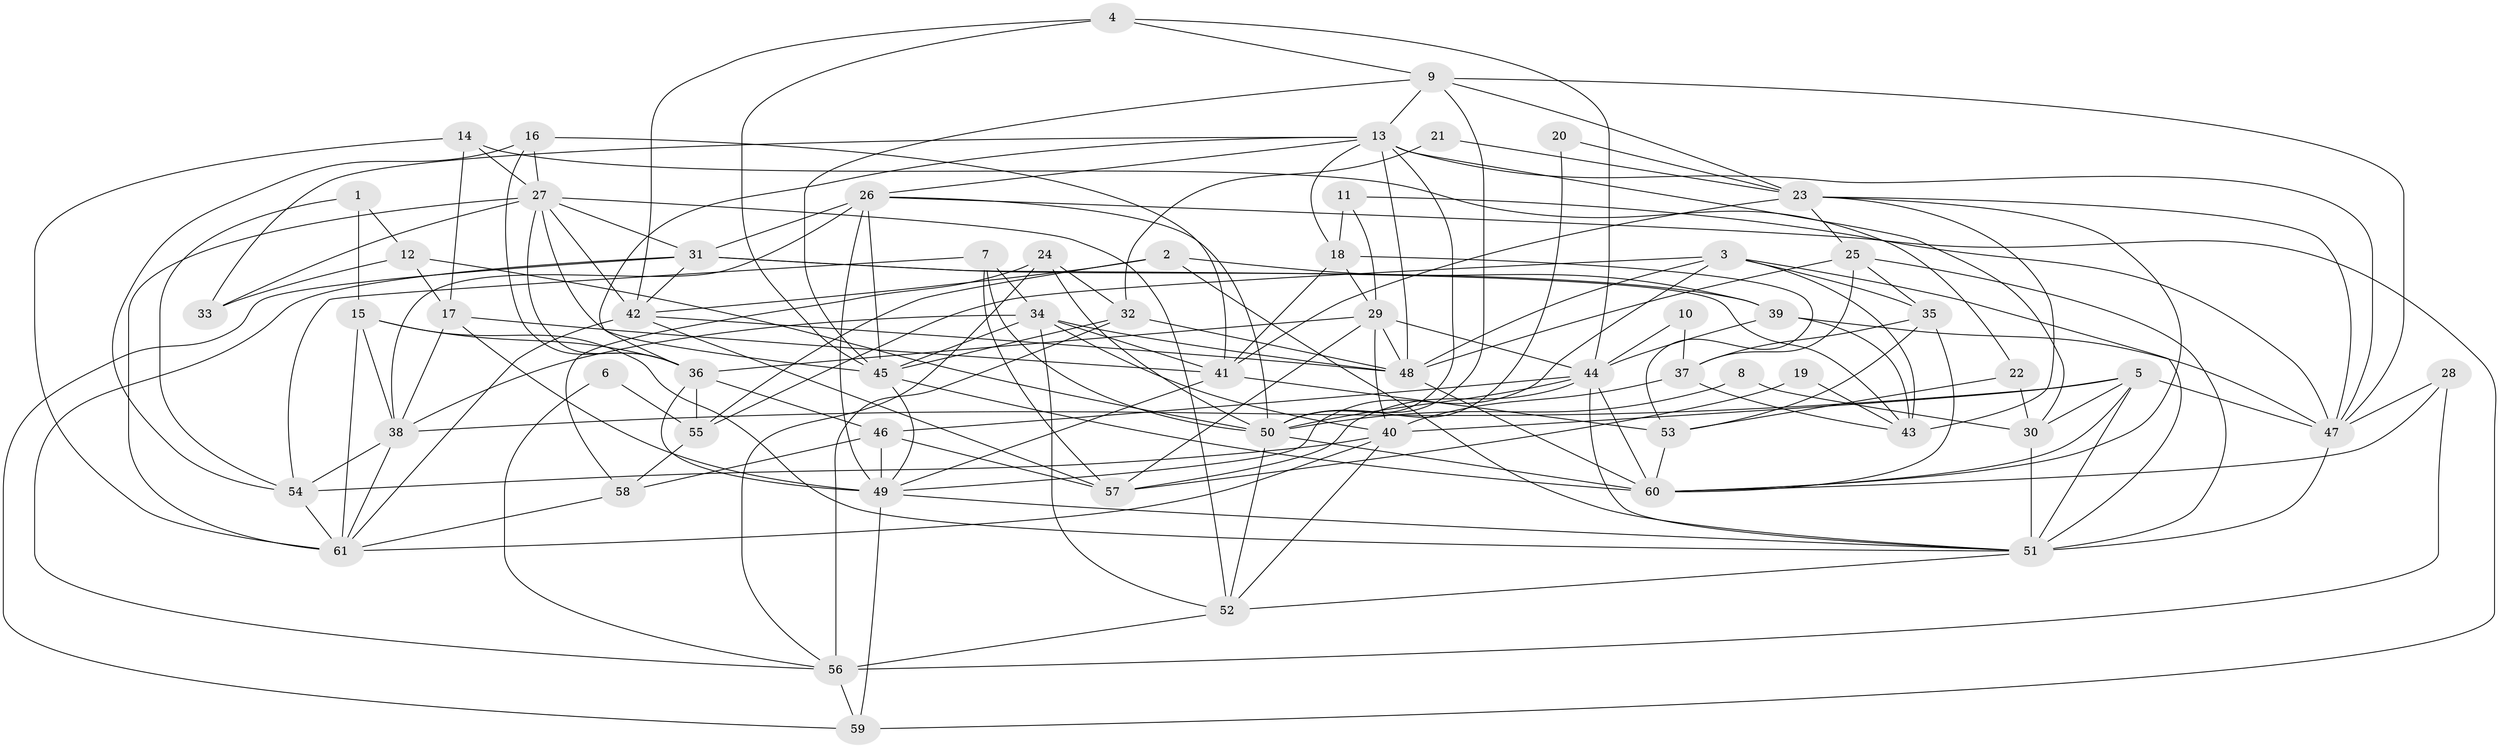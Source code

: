 // original degree distribution, {5: 0.22131147540983606, 3: 0.2540983606557377, 4: 0.28688524590163933, 2: 0.12295081967213115, 6: 0.07377049180327869, 7: 0.03278688524590164, 8: 0.00819672131147541}
// Generated by graph-tools (version 1.1) at 2025/26/03/09/25 03:26:16]
// undirected, 61 vertices, 171 edges
graph export_dot {
graph [start="1"]
  node [color=gray90,style=filled];
  1;
  2;
  3;
  4;
  5;
  6;
  7;
  8;
  9;
  10;
  11;
  12;
  13;
  14;
  15;
  16;
  17;
  18;
  19;
  20;
  21;
  22;
  23;
  24;
  25;
  26;
  27;
  28;
  29;
  30;
  31;
  32;
  33;
  34;
  35;
  36;
  37;
  38;
  39;
  40;
  41;
  42;
  43;
  44;
  45;
  46;
  47;
  48;
  49;
  50;
  51;
  52;
  53;
  54;
  55;
  56;
  57;
  58;
  59;
  60;
  61;
  1 -- 12 [weight=1.0];
  1 -- 15 [weight=1.0];
  1 -- 54 [weight=1.0];
  2 -- 39 [weight=1.0];
  2 -- 42 [weight=1.0];
  2 -- 51 [weight=1.0];
  2 -- 55 [weight=1.0];
  3 -- 35 [weight=1.0];
  3 -- 43 [weight=1.0];
  3 -- 48 [weight=1.0];
  3 -- 49 [weight=1.0];
  3 -- 51 [weight=1.0];
  3 -- 55 [weight=1.0];
  4 -- 9 [weight=1.0];
  4 -- 42 [weight=1.0];
  4 -- 44 [weight=1.0];
  4 -- 45 [weight=1.0];
  5 -- 30 [weight=1.0];
  5 -- 38 [weight=1.0];
  5 -- 40 [weight=2.0];
  5 -- 47 [weight=1.0];
  5 -- 51 [weight=2.0];
  5 -- 60 [weight=1.0];
  6 -- 55 [weight=1.0];
  6 -- 56 [weight=1.0];
  7 -- 34 [weight=1.0];
  7 -- 50 [weight=1.0];
  7 -- 54 [weight=1.0];
  7 -- 57 [weight=1.0];
  8 -- 30 [weight=1.0];
  8 -- 50 [weight=1.0];
  9 -- 13 [weight=1.0];
  9 -- 23 [weight=1.0];
  9 -- 45 [weight=1.0];
  9 -- 47 [weight=1.0];
  9 -- 50 [weight=1.0];
  10 -- 37 [weight=1.0];
  10 -- 44 [weight=1.0];
  11 -- 18 [weight=1.0];
  11 -- 29 [weight=1.0];
  11 -- 47 [weight=1.0];
  12 -- 17 [weight=1.0];
  12 -- 33 [weight=1.0];
  12 -- 50 [weight=1.0];
  13 -- 18 [weight=1.0];
  13 -- 26 [weight=1.0];
  13 -- 30 [weight=1.0];
  13 -- 33 [weight=1.0];
  13 -- 36 [weight=1.0];
  13 -- 47 [weight=1.0];
  13 -- 48 [weight=1.0];
  13 -- 50 [weight=1.0];
  14 -- 17 [weight=1.0];
  14 -- 22 [weight=1.0];
  14 -- 27 [weight=1.0];
  14 -- 61 [weight=1.0];
  15 -- 36 [weight=1.0];
  15 -- 38 [weight=1.0];
  15 -- 51 [weight=1.0];
  15 -- 61 [weight=1.0];
  16 -- 27 [weight=1.0];
  16 -- 36 [weight=1.0];
  16 -- 41 [weight=1.0];
  16 -- 54 [weight=1.0];
  17 -- 38 [weight=1.0];
  17 -- 41 [weight=1.0];
  17 -- 49 [weight=1.0];
  18 -- 29 [weight=1.0];
  18 -- 41 [weight=1.0];
  18 -- 53 [weight=2.0];
  19 -- 43 [weight=1.0];
  19 -- 57 [weight=1.0];
  20 -- 23 [weight=1.0];
  20 -- 50 [weight=1.0];
  21 -- 23 [weight=1.0];
  21 -- 32 [weight=1.0];
  22 -- 30 [weight=1.0];
  22 -- 53 [weight=2.0];
  23 -- 25 [weight=1.0];
  23 -- 41 [weight=1.0];
  23 -- 43 [weight=1.0];
  23 -- 47 [weight=1.0];
  23 -- 60 [weight=1.0];
  24 -- 32 [weight=1.0];
  24 -- 50 [weight=1.0];
  24 -- 56 [weight=1.0];
  24 -- 58 [weight=1.0];
  25 -- 35 [weight=1.0];
  25 -- 37 [weight=1.0];
  25 -- 48 [weight=1.0];
  25 -- 51 [weight=1.0];
  26 -- 31 [weight=1.0];
  26 -- 38 [weight=1.0];
  26 -- 45 [weight=2.0];
  26 -- 49 [weight=1.0];
  26 -- 50 [weight=2.0];
  26 -- 59 [weight=1.0];
  27 -- 31 [weight=1.0];
  27 -- 33 [weight=1.0];
  27 -- 36 [weight=1.0];
  27 -- 42 [weight=1.0];
  27 -- 45 [weight=1.0];
  27 -- 52 [weight=1.0];
  27 -- 61 [weight=2.0];
  28 -- 47 [weight=1.0];
  28 -- 56 [weight=1.0];
  28 -- 60 [weight=1.0];
  29 -- 36 [weight=1.0];
  29 -- 40 [weight=1.0];
  29 -- 44 [weight=1.0];
  29 -- 48 [weight=1.0];
  29 -- 57 [weight=1.0];
  30 -- 51 [weight=1.0];
  31 -- 39 [weight=1.0];
  31 -- 42 [weight=1.0];
  31 -- 43 [weight=1.0];
  31 -- 56 [weight=1.0];
  31 -- 59 [weight=1.0];
  32 -- 45 [weight=1.0];
  32 -- 48 [weight=1.0];
  32 -- 56 [weight=1.0];
  34 -- 38 [weight=1.0];
  34 -- 40 [weight=1.0];
  34 -- 41 [weight=1.0];
  34 -- 45 [weight=1.0];
  34 -- 48 [weight=1.0];
  34 -- 52 [weight=1.0];
  35 -- 37 [weight=1.0];
  35 -- 53 [weight=1.0];
  35 -- 60 [weight=1.0];
  36 -- 46 [weight=1.0];
  36 -- 49 [weight=1.0];
  36 -- 55 [weight=1.0];
  37 -- 40 [weight=1.0];
  37 -- 43 [weight=1.0];
  38 -- 54 [weight=1.0];
  38 -- 61 [weight=1.0];
  39 -- 43 [weight=2.0];
  39 -- 44 [weight=1.0];
  39 -- 47 [weight=1.0];
  40 -- 52 [weight=1.0];
  40 -- 54 [weight=1.0];
  40 -- 61 [weight=1.0];
  41 -- 49 [weight=1.0];
  41 -- 53 [weight=1.0];
  42 -- 48 [weight=1.0];
  42 -- 57 [weight=1.0];
  42 -- 61 [weight=1.0];
  44 -- 46 [weight=1.0];
  44 -- 50 [weight=1.0];
  44 -- 51 [weight=1.0];
  44 -- 57 [weight=1.0];
  44 -- 60 [weight=1.0];
  45 -- 49 [weight=1.0];
  45 -- 60 [weight=1.0];
  46 -- 49 [weight=1.0];
  46 -- 57 [weight=1.0];
  46 -- 58 [weight=1.0];
  47 -- 51 [weight=1.0];
  48 -- 60 [weight=1.0];
  49 -- 51 [weight=1.0];
  49 -- 59 [weight=1.0];
  50 -- 52 [weight=1.0];
  50 -- 60 [weight=2.0];
  51 -- 52 [weight=1.0];
  52 -- 56 [weight=1.0];
  53 -- 60 [weight=1.0];
  54 -- 61 [weight=1.0];
  55 -- 58 [weight=1.0];
  56 -- 59 [weight=1.0];
  58 -- 61 [weight=1.0];
}
